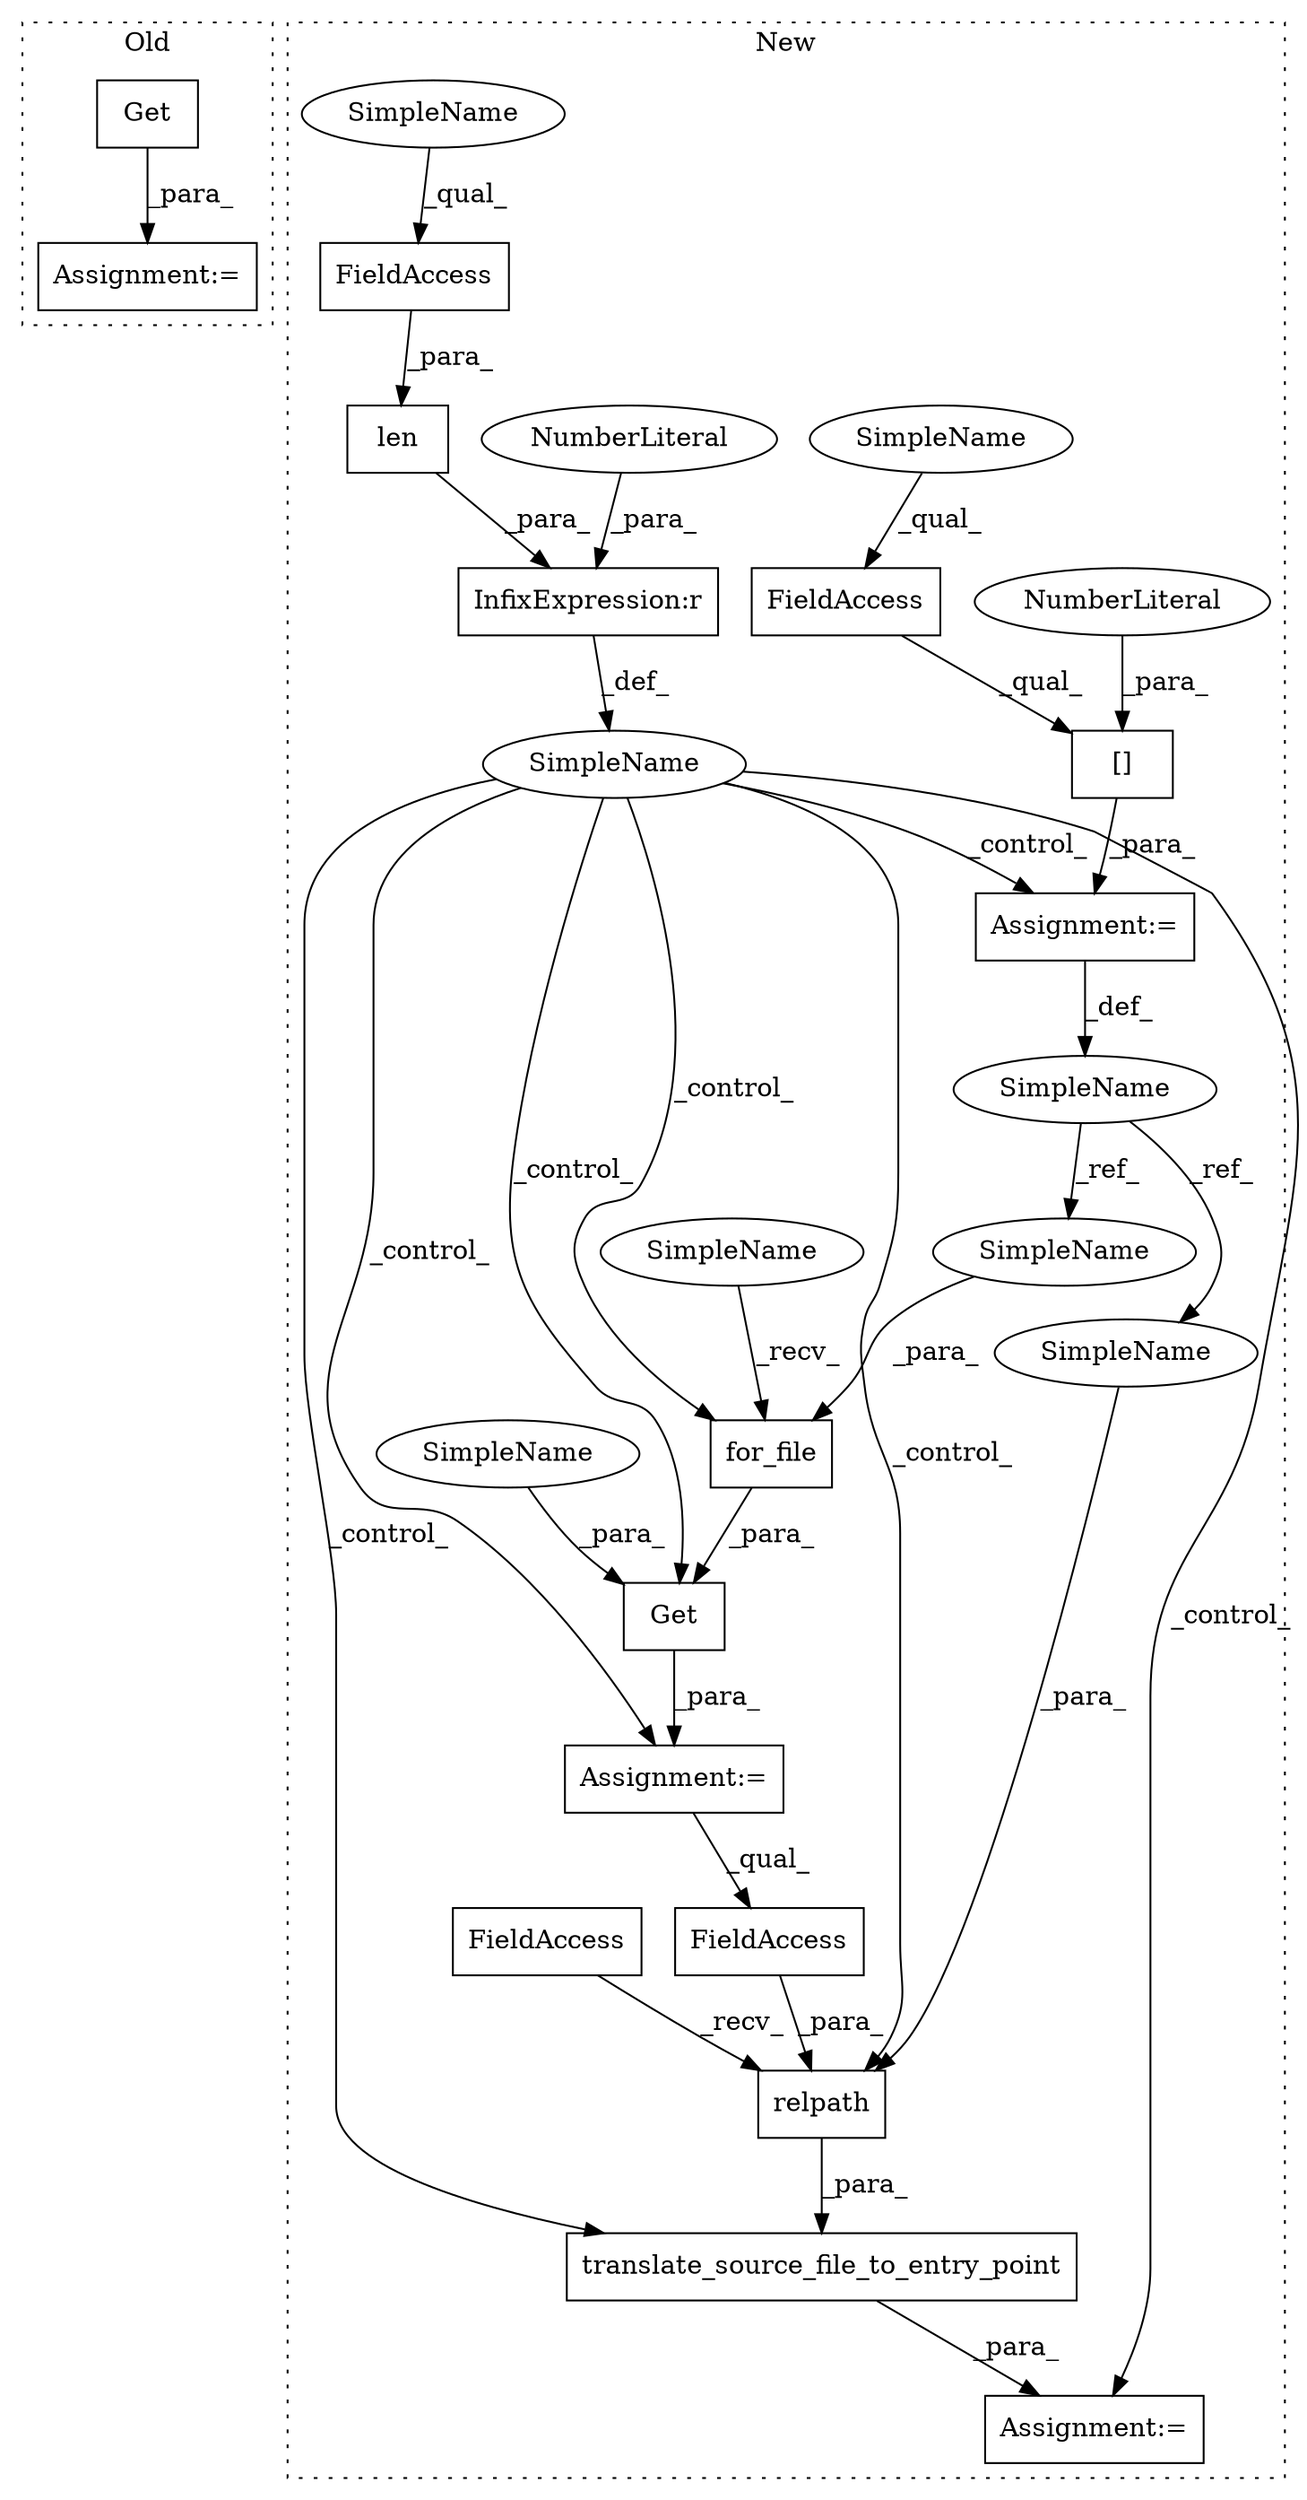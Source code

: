 digraph G {
subgraph cluster0 {
1 [label="Get" a="32" s="2200,2304" l="4,1" shape="box"];
3 [label="Assignment:=" a="7" s="2324" l="1" shape="box"];
label = "Old";
style="dotted";
}
subgraph cluster1 {
2 [label="Get" a="32" s="2432,2509" l="4,1" shape="box"];
4 [label="Assignment:=" a="7" s="2431" l="1" shape="box"];
5 [label="Assignment:=" a="7" s="2383" l="1" shape="box"];
6 [label="FieldAccess" a="22" s="2620" l="16" shape="box"];
7 [label="Assignment:=" a="7" s="2529" l="1" shape="box"];
8 [label="for_file" a="32" s="2483,2508" l="9,1" shape="box"];
9 [label="[]" a="2" s="2384,2411" l="26,1" shape="box"];
10 [label="NumberLiteral" a="34" s="2410" l="1" shape="ellipse"];
11 [label="translate_source_file_to_entry_point" a="32" s="2550,2637" l="37,1" shape="box"];
12 [label="SimpleName" a="42" s="" l="" shape="ellipse"];
13 [label="SimpleName" a="42" s="2367" l="16" shape="ellipse"];
14 [label="relpath" a="32" s="2595,2636" l="8,1" shape="box"];
15 [label="InfixExpression:r" a="27" s="2305" l="4" shape="box"];
16 [label="NumberLiteral" a="34" s="2309" l="1" shape="ellipse"];
17 [label="len" a="32" s="2275,2304" l="4,1" shape="box"];
18 [label="FieldAccess" a="22" s="2384" l="25" shape="box"];
19 [label="FieldAccess" a="22" s="2279" l="25" shape="box"];
20 [label="FieldAccess" a="22" s="2587" l="7" shape="box"];
21 [label="SimpleName" a="42" s="2447" l="17" shape="ellipse"];
22 [label="SimpleName" a="42" s="2465" l="17" shape="ellipse"];
23 [label="SimpleName" a="42" s="2384" l="19" shape="ellipse"];
24 [label="SimpleName" a="42" s="2279" l="19" shape="ellipse"];
25 [label="SimpleName" a="42" s="2492" l="16" shape="ellipse"];
26 [label="SimpleName" a="42" s="2603" l="16" shape="ellipse"];
label = "New";
style="dotted";
}
1 -> 3 [label="_para_"];
2 -> 4 [label="_para_"];
4 -> 6 [label="_qual_"];
5 -> 13 [label="_def_"];
6 -> 14 [label="_para_"];
8 -> 2 [label="_para_"];
9 -> 5 [label="_para_"];
10 -> 9 [label="_para_"];
11 -> 7 [label="_para_"];
12 -> 11 [label="_control_"];
12 -> 7 [label="_control_"];
12 -> 8 [label="_control_"];
12 -> 2 [label="_control_"];
12 -> 14 [label="_control_"];
12 -> 4 [label="_control_"];
12 -> 5 [label="_control_"];
13 -> 25 [label="_ref_"];
13 -> 26 [label="_ref_"];
14 -> 11 [label="_para_"];
15 -> 12 [label="_def_"];
16 -> 15 [label="_para_"];
17 -> 15 [label="_para_"];
18 -> 9 [label="_qual_"];
19 -> 17 [label="_para_"];
20 -> 14 [label="_recv_"];
21 -> 2 [label="_para_"];
22 -> 8 [label="_recv_"];
23 -> 18 [label="_qual_"];
24 -> 19 [label="_qual_"];
25 -> 8 [label="_para_"];
26 -> 14 [label="_para_"];
}